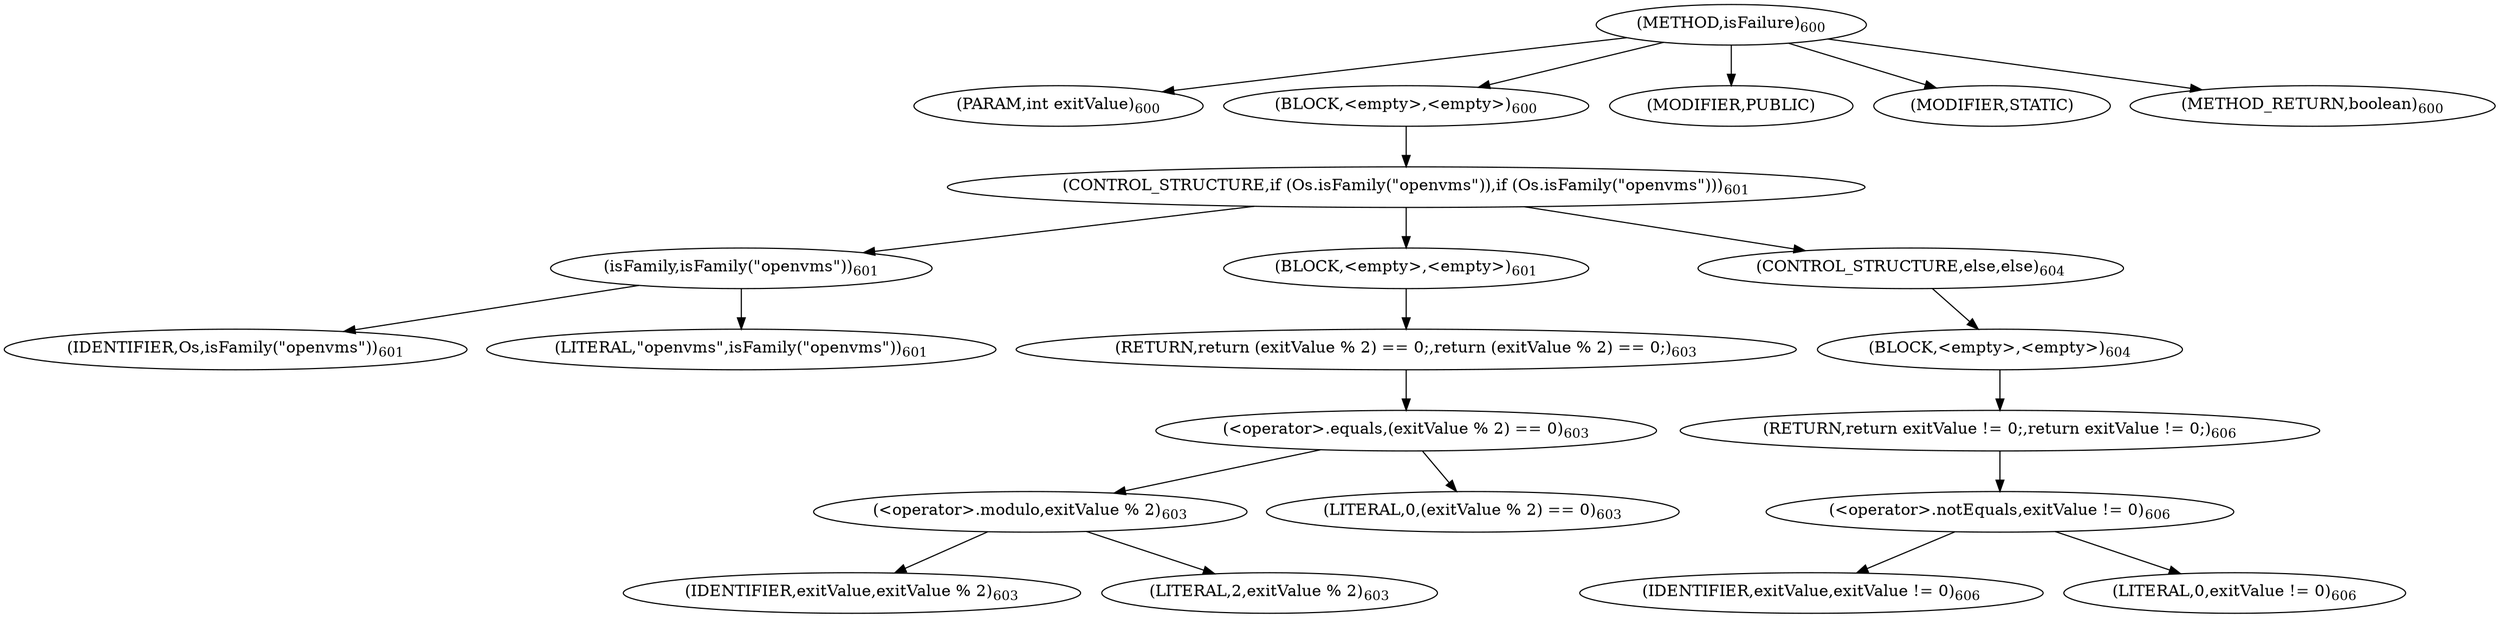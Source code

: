 digraph "isFailure" {  
"1108" [label = <(METHOD,isFailure)<SUB>600</SUB>> ]
"1109" [label = <(PARAM,int exitValue)<SUB>600</SUB>> ]
"1110" [label = <(BLOCK,&lt;empty&gt;,&lt;empty&gt;)<SUB>600</SUB>> ]
"1111" [label = <(CONTROL_STRUCTURE,if (Os.isFamily(&quot;openvms&quot;)),if (Os.isFamily(&quot;openvms&quot;)))<SUB>601</SUB>> ]
"1112" [label = <(isFamily,isFamily(&quot;openvms&quot;))<SUB>601</SUB>> ]
"1113" [label = <(IDENTIFIER,Os,isFamily(&quot;openvms&quot;))<SUB>601</SUB>> ]
"1114" [label = <(LITERAL,&quot;openvms&quot;,isFamily(&quot;openvms&quot;))<SUB>601</SUB>> ]
"1115" [label = <(BLOCK,&lt;empty&gt;,&lt;empty&gt;)<SUB>601</SUB>> ]
"1116" [label = <(RETURN,return (exitValue % 2) == 0;,return (exitValue % 2) == 0;)<SUB>603</SUB>> ]
"1117" [label = <(&lt;operator&gt;.equals,(exitValue % 2) == 0)<SUB>603</SUB>> ]
"1118" [label = <(&lt;operator&gt;.modulo,exitValue % 2)<SUB>603</SUB>> ]
"1119" [label = <(IDENTIFIER,exitValue,exitValue % 2)<SUB>603</SUB>> ]
"1120" [label = <(LITERAL,2,exitValue % 2)<SUB>603</SUB>> ]
"1121" [label = <(LITERAL,0,(exitValue % 2) == 0)<SUB>603</SUB>> ]
"1122" [label = <(CONTROL_STRUCTURE,else,else)<SUB>604</SUB>> ]
"1123" [label = <(BLOCK,&lt;empty&gt;,&lt;empty&gt;)<SUB>604</SUB>> ]
"1124" [label = <(RETURN,return exitValue != 0;,return exitValue != 0;)<SUB>606</SUB>> ]
"1125" [label = <(&lt;operator&gt;.notEquals,exitValue != 0)<SUB>606</SUB>> ]
"1126" [label = <(IDENTIFIER,exitValue,exitValue != 0)<SUB>606</SUB>> ]
"1127" [label = <(LITERAL,0,exitValue != 0)<SUB>606</SUB>> ]
"1128" [label = <(MODIFIER,PUBLIC)> ]
"1129" [label = <(MODIFIER,STATIC)> ]
"1130" [label = <(METHOD_RETURN,boolean)<SUB>600</SUB>> ]
  "1108" -> "1109" 
  "1108" -> "1110" 
  "1108" -> "1128" 
  "1108" -> "1129" 
  "1108" -> "1130" 
  "1110" -> "1111" 
  "1111" -> "1112" 
  "1111" -> "1115" 
  "1111" -> "1122" 
  "1112" -> "1113" 
  "1112" -> "1114" 
  "1115" -> "1116" 
  "1116" -> "1117" 
  "1117" -> "1118" 
  "1117" -> "1121" 
  "1118" -> "1119" 
  "1118" -> "1120" 
  "1122" -> "1123" 
  "1123" -> "1124" 
  "1124" -> "1125" 
  "1125" -> "1126" 
  "1125" -> "1127" 
}
